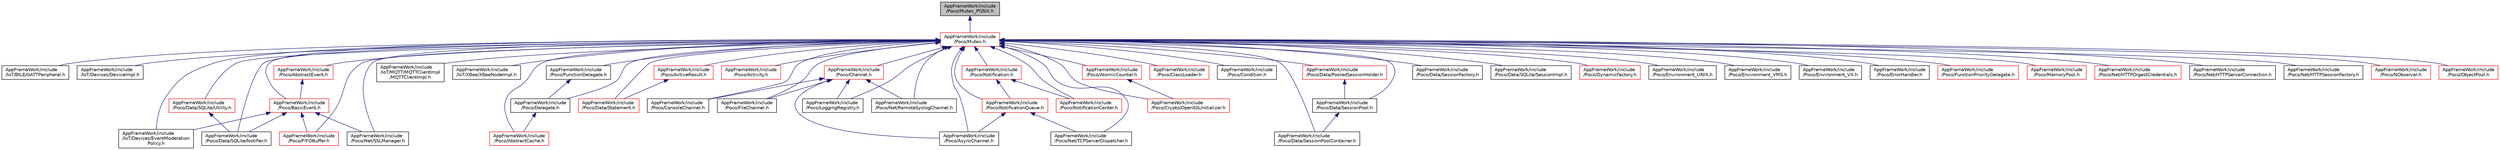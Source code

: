 digraph "AppFrameWork/include/Poco/Mutex_POSIX.h"
{
 // LATEX_PDF_SIZE
  edge [fontname="Helvetica",fontsize="10",labelfontname="Helvetica",labelfontsize="10"];
  node [fontname="Helvetica",fontsize="10",shape=record];
  Node1 [label="AppFrameWork/include\l/Poco/Mutex_POSIX.h",height=0.2,width=0.4,color="black", fillcolor="grey75", style="filled", fontcolor="black",tooltip=" "];
  Node1 -> Node2 [dir="back",color="midnightblue",fontsize="10",style="solid"];
  Node2 [label="AppFrameWork/include\l/Poco/Mutex.h",height=0.2,width=0.4,color="red", fillcolor="white", style="filled",URL="$Mutex_8h.html",tooltip=" "];
  Node2 -> Node3 [dir="back",color="midnightblue",fontsize="10",style="solid"];
  Node3 [label="AppFrameWork/include\l/IoT/BtLE/GATTPeripheral.h",height=0.2,width=0.4,color="black", fillcolor="white", style="filled",URL="$GATTPeripheral_8h.html",tooltip=" "];
  Node2 -> Node4 [dir="back",color="midnightblue",fontsize="10",style="solid"];
  Node4 [label="AppFrameWork/include\l/IoT/Devices/DeviceImpl.h",height=0.2,width=0.4,color="black", fillcolor="white", style="filled",URL="$DeviceImpl_8h.html",tooltip=" "];
  Node2 -> Node5 [dir="back",color="midnightblue",fontsize="10",style="solid"];
  Node5 [label="AppFrameWork/include\l/IoT/Devices/EventModeration\lPolicy.h",height=0.2,width=0.4,color="black", fillcolor="white", style="filled",URL="$EventModerationPolicy_8h.html",tooltip=" "];
  Node2 -> Node6 [dir="back",color="midnightblue",fontsize="10",style="solid"];
  Node6 [label="AppFrameWork/include\l/IoT/MQTT/MQTTClientImpl\l/MQTTClientImpl.h",height=0.2,width=0.4,color="black", fillcolor="white", style="filled",URL="$MQTTClientImpl_8h.html",tooltip=" "];
  Node2 -> Node7 [dir="back",color="midnightblue",fontsize="10",style="solid"];
  Node7 [label="AppFrameWork/include\l/IoT/XBee/XBeeNodeImpl.h",height=0.2,width=0.4,color="black", fillcolor="white", style="filled",URL="$XBeeNodeImpl_8h.html",tooltip=" "];
  Node2 -> Node8 [dir="back",color="midnightblue",fontsize="10",style="solid"];
  Node8 [label="AppFrameWork/include\l/Poco/AbstractCache.h",height=0.2,width=0.4,color="red", fillcolor="white", style="filled",URL="$AbstractCache_8h.html",tooltip=" "];
  Node2 -> Node23 [dir="back",color="midnightblue",fontsize="10",style="solid"];
  Node23 [label="AppFrameWork/include\l/Poco/AbstractEvent.h",height=0.2,width=0.4,color="red", fillcolor="white", style="filled",URL="$AbstractEvent_8h.html",tooltip=" "];
  Node23 -> Node24 [dir="back",color="midnightblue",fontsize="10",style="solid"];
  Node24 [label="AppFrameWork/include\l/Poco/BasicEvent.h",height=0.2,width=0.4,color="red", fillcolor="white", style="filled",URL="$BasicEvent_8h.html",tooltip=" "];
  Node24 -> Node5 [dir="back",color="midnightblue",fontsize="10",style="solid"];
  Node24 -> Node288 [dir="back",color="midnightblue",fontsize="10",style="solid"];
  Node288 [label="AppFrameWork/include\l/Poco/Data/SQLite/Notifier.h",height=0.2,width=0.4,color="black", fillcolor="white", style="filled",URL="$Notifier_8h.html",tooltip=" "];
  Node24 -> Node291 [dir="back",color="midnightblue",fontsize="10",style="solid"];
  Node291 [label="AppFrameWork/include\l/Poco/FIFOBuffer.h",height=0.2,width=0.4,color="red", fillcolor="white", style="filled",URL="$FIFOBuffer_8h.html",tooltip=" "];
  Node24 -> Node340 [dir="back",color="midnightblue",fontsize="10",style="solid"];
  Node340 [label="AppFrameWork/include\l/Poco/Net/SSLManager.h",height=0.2,width=0.4,color="black", fillcolor="white", style="filled",URL="$SSLManager_8h.html",tooltip=" "];
  Node2 -> Node393 [dir="back",color="midnightblue",fontsize="10",style="solid"];
  Node393 [label="AppFrameWork/include\l/Poco/ActiveResult.h",height=0.2,width=0.4,color="red", fillcolor="white", style="filled",URL="$ActiveResult_8h.html",tooltip=" "];
  Node393 -> Node396 [dir="back",color="midnightblue",fontsize="10",style="solid"];
  Node396 [label="AppFrameWork/include\l/Poco/Data/Statement.h",height=0.2,width=0.4,color="red", fillcolor="white", style="filled",URL="$Statement_8h.html",tooltip=" "];
  Node2 -> Node413 [dir="back",color="midnightblue",fontsize="10",style="solid"];
  Node413 [label="AppFrameWork/include\l/Poco/Activity.h",height=0.2,width=0.4,color="red", fillcolor="white", style="filled",URL="$Activity_8h.html",tooltip=" "];
  Node2 -> Node414 [dir="back",color="midnightblue",fontsize="10",style="solid"];
  Node414 [label="AppFrameWork/include\l/Poco/AsyncChannel.h",height=0.2,width=0.4,color="black", fillcolor="white", style="filled",URL="$AsyncChannel_8h.html",tooltip=" "];
  Node2 -> Node415 [dir="back",color="midnightblue",fontsize="10",style="solid"];
  Node415 [label="AppFrameWork/include\l/Poco/AtomicCounter.h",height=0.2,width=0.4,color="red", fillcolor="white", style="filled",URL="$AtomicCounter_8h.html",tooltip=" "];
  Node415 -> Node416 [dir="back",color="midnightblue",fontsize="10",style="solid"];
  Node416 [label="AppFrameWork/include\l/Poco/Crypto/OpenSSLInitializer.h",height=0.2,width=0.4,color="red", fillcolor="white", style="filled",URL="$OpenSSLInitializer_8h.html",tooltip=" "];
  Node2 -> Node24 [dir="back",color="midnightblue",fontsize="10",style="solid"];
  Node2 -> Node444 [dir="back",color="midnightblue",fontsize="10",style="solid"];
  Node444 [label="AppFrameWork/include\l/Poco/Channel.h",height=0.2,width=0.4,color="red", fillcolor="white", style="filled",URL="$Channel_8h.html",tooltip=" "];
  Node444 -> Node414 [dir="back",color="midnightblue",fontsize="10",style="solid"];
  Node444 -> Node445 [dir="back",color="midnightblue",fontsize="10",style="solid"];
  Node445 [label="AppFrameWork/include\l/Poco/ConsoleChannel.h",height=0.2,width=0.4,color="black", fillcolor="white", style="filled",URL="$ConsoleChannel_8h.html",tooltip=" "];
  Node444 -> Node448 [dir="back",color="midnightblue",fontsize="10",style="solid"];
  Node448 [label="AppFrameWork/include\l/Poco/FileChannel.h",height=0.2,width=0.4,color="black", fillcolor="white", style="filled",URL="$FileChannel_8h.html",tooltip=" "];
  Node444 -> Node457 [dir="back",color="midnightblue",fontsize="10",style="solid"];
  Node457 [label="AppFrameWork/include\l/Poco/LoggingRegistry.h",height=0.2,width=0.4,color="black", fillcolor="white", style="filled",URL="$LoggingRegistry_8h.html",tooltip=" "];
  Node444 -> Node458 [dir="back",color="midnightblue",fontsize="10",style="solid"];
  Node458 [label="AppFrameWork/include\l/Poco/Net/RemoteSyslogChannel.h",height=0.2,width=0.4,color="black", fillcolor="white", style="filled",URL="$RemoteSyslogChannel_8h.html",tooltip=" "];
  Node2 -> Node672 [dir="back",color="midnightblue",fontsize="10",style="solid"];
  Node672 [label="AppFrameWork/include\l/Poco/ClassLoader.h",height=0.2,width=0.4,color="red", fillcolor="white", style="filled",URL="$ClassLoader_8h.html",tooltip=" "];
  Node2 -> Node673 [dir="back",color="midnightblue",fontsize="10",style="solid"];
  Node673 [label="AppFrameWork/include\l/Poco/Condition.h",height=0.2,width=0.4,color="black", fillcolor="white", style="filled",URL="$Condition_8h.html",tooltip=" "];
  Node2 -> Node445 [dir="back",color="midnightblue",fontsize="10",style="solid"];
  Node2 -> Node416 [dir="back",color="midnightblue",fontsize="10",style="solid"];
  Node2 -> Node491 [dir="back",color="midnightblue",fontsize="10",style="solid"];
  Node491 [label="AppFrameWork/include\l/Poco/Data/PooledSessionHolder.h",height=0.2,width=0.4,color="red", fillcolor="white", style="filled",URL="$PooledSessionHolder_8h.html",tooltip=" "];
  Node491 -> Node402 [dir="back",color="midnightblue",fontsize="10",style="solid"];
  Node402 [label="AppFrameWork/include\l/Poco/Data/SessionPool.h",height=0.2,width=0.4,color="black", fillcolor="white", style="filled",URL="$SessionPool_8h.html",tooltip=" "];
  Node402 -> Node403 [dir="back",color="midnightblue",fontsize="10",style="solid"];
  Node403 [label="AppFrameWork/include\l/Poco/Data/SessionPoolContainer.h",height=0.2,width=0.4,color="black", fillcolor="white", style="filled",URL="$SessionPoolContainer_8h.html",tooltip=" "];
  Node2 -> Node401 [dir="back",color="midnightblue",fontsize="10",style="solid"];
  Node401 [label="AppFrameWork/include\l/Poco/Data/SessionFactory.h",height=0.2,width=0.4,color="black", fillcolor="white", style="filled",URL="$SessionFactory_8h.html",tooltip=" "];
  Node2 -> Node402 [dir="back",color="midnightblue",fontsize="10",style="solid"];
  Node2 -> Node403 [dir="back",color="midnightblue",fontsize="10",style="solid"];
  Node2 -> Node288 [dir="back",color="midnightblue",fontsize="10",style="solid"];
  Node2 -> Node488 [dir="back",color="midnightblue",fontsize="10",style="solid"];
  Node488 [label="AppFrameWork/include\l/Poco/Data/SQLite/SessionImpl.h",height=0.2,width=0.4,color="black", fillcolor="white", style="filled",URL="$SQLite_2SessionImpl_8h.html",tooltip=" "];
  Node2 -> Node404 [dir="back",color="midnightblue",fontsize="10",style="solid"];
  Node404 [label="AppFrameWork/include\l/Poco/Data/SQLite/Utility.h",height=0.2,width=0.4,color="red", fillcolor="white", style="filled",URL="$Data_2SQLite_2Utility_8h.html",tooltip=" "];
  Node404 -> Node288 [dir="back",color="midnightblue",fontsize="10",style="solid"];
  Node2 -> Node396 [dir="back",color="midnightblue",fontsize="10",style="solid"];
  Node2 -> Node674 [dir="back",color="midnightblue",fontsize="10",style="solid"];
  Node674 [label="AppFrameWork/include\l/Poco/Delegate.h",height=0.2,width=0.4,color="black", fillcolor="white", style="filled",URL="$Delegate_8h.html",tooltip=" "];
  Node674 -> Node8 [dir="back",color="midnightblue",fontsize="10",style="solid"];
  Node2 -> Node675 [dir="back",color="midnightblue",fontsize="10",style="solid"];
  Node675 [label="AppFrameWork/include\l/Poco/DynamicFactory.h",height=0.2,width=0.4,color="red", fillcolor="white", style="filled",URL="$DynamicFactory_8h.html",tooltip=" "];
  Node2 -> Node676 [dir="back",color="midnightblue",fontsize="10",style="solid"];
  Node676 [label="AppFrameWork/include\l/Poco/Environment_UNIX.h",height=0.2,width=0.4,color="black", fillcolor="white", style="filled",URL="$Environment__UNIX_8h.html",tooltip=" "];
  Node2 -> Node677 [dir="back",color="midnightblue",fontsize="10",style="solid"];
  Node677 [label="AppFrameWork/include\l/Poco/Environment_VMS.h",height=0.2,width=0.4,color="black", fillcolor="white", style="filled",URL="$Environment__VMS_8h.html",tooltip=" "];
  Node2 -> Node678 [dir="back",color="midnightblue",fontsize="10",style="solid"];
  Node678 [label="AppFrameWork/include\l/Poco/Environment_VX.h",height=0.2,width=0.4,color="black", fillcolor="white", style="filled",URL="$Environment__VX_8h.html",tooltip=" "];
  Node2 -> Node679 [dir="back",color="midnightblue",fontsize="10",style="solid"];
  Node679 [label="AppFrameWork/include\l/Poco/ErrorHandler.h",height=0.2,width=0.4,color="black", fillcolor="white", style="filled",URL="$ErrorHandler_8h.html",tooltip=" "];
  Node2 -> Node291 [dir="back",color="midnightblue",fontsize="10",style="solid"];
  Node2 -> Node448 [dir="back",color="midnightblue",fontsize="10",style="solid"];
  Node2 -> Node680 [dir="back",color="midnightblue",fontsize="10",style="solid"];
  Node680 [label="AppFrameWork/include\l/Poco/FunctionDelegate.h",height=0.2,width=0.4,color="black", fillcolor="white", style="filled",URL="$FunctionDelegate_8h.html",tooltip=" "];
  Node680 -> Node674 [dir="back",color="midnightblue",fontsize="10",style="solid"];
  Node2 -> Node681 [dir="back",color="midnightblue",fontsize="10",style="solid"];
  Node681 [label="AppFrameWork/include\l/Poco/FunctionPriorityDelegate.h",height=0.2,width=0.4,color="red", fillcolor="white", style="filled",URL="$FunctionPriorityDelegate_8h.html",tooltip=" "];
  Node2 -> Node457 [dir="back",color="midnightblue",fontsize="10",style="solid"];
  Node2 -> Node683 [dir="back",color="midnightblue",fontsize="10",style="solid"];
  Node683 [label="AppFrameWork/include\l/Poco/MemoryPool.h",height=0.2,width=0.4,color="red", fillcolor="white", style="filled",URL="$MemoryPool_8h.html",tooltip=" "];
  Node2 -> Node690 [dir="back",color="midnightblue",fontsize="10",style="solid"];
  Node690 [label="AppFrameWork/include\l/Poco/Net/HTTPDigestCredentials.h",height=0.2,width=0.4,color="red", fillcolor="white", style="filled",URL="$HTTPDigestCredentials_8h.html",tooltip=" "];
  Node2 -> Node322 [dir="back",color="midnightblue",fontsize="10",style="solid"];
  Node322 [label="AppFrameWork/include\l/Poco/Net/HTTPServerConnection.h",height=0.2,width=0.4,color="black", fillcolor="white", style="filled",URL="$HTTPServerConnection_8h.html",tooltip=" "];
  Node2 -> Node645 [dir="back",color="midnightblue",fontsize="10",style="solid"];
  Node645 [label="AppFrameWork/include\l/Poco/Net/HTTPSessionFactory.h",height=0.2,width=0.4,color="black", fillcolor="white", style="filled",URL="$HTTPSessionFactory_8h.html",tooltip=" "];
  Node2 -> Node458 [dir="back",color="midnightblue",fontsize="10",style="solid"];
  Node2 -> Node340 [dir="back",color="midnightblue",fontsize="10",style="solid"];
  Node2 -> Node325 [dir="back",color="midnightblue",fontsize="10",style="solid"];
  Node325 [label="AppFrameWork/include\l/Poco/Net/TCPServerDispatcher.h",height=0.2,width=0.4,color="black", fillcolor="white", style="filled",URL="$TCPServerDispatcher_8h.html",tooltip=" "];
  Node2 -> Node527 [dir="back",color="midnightblue",fontsize="10",style="solid"];
  Node527 [label="AppFrameWork/include\l/Poco/NObserver.h",height=0.2,width=0.4,color="red", fillcolor="white", style="filled",URL="$NObserver_8h.html",tooltip=" "];
  Node2 -> Node525 [dir="back",color="midnightblue",fontsize="10",style="solid"];
  Node525 [label="AppFrameWork/include\l/Poco/Notification.h",height=0.2,width=0.4,color="red", fillcolor="white", style="filled",URL="$Notification_8h.html",tooltip=" "];
  Node525 -> Node529 [dir="back",color="midnightblue",fontsize="10",style="solid"];
  Node529 [label="AppFrameWork/include\l/Poco/NotificationCenter.h",height=0.2,width=0.4,color="red", fillcolor="white", style="filled",URL="$NotificationCenter_8h.html",tooltip=" "];
  Node525 -> Node531 [dir="back",color="midnightblue",fontsize="10",style="solid"];
  Node531 [label="AppFrameWork/include\l/Poco/NotificationQueue.h",height=0.2,width=0.4,color="red", fillcolor="white", style="filled",URL="$NotificationQueue_8h.html",tooltip=" "];
  Node531 -> Node414 [dir="back",color="midnightblue",fontsize="10",style="solid"];
  Node531 -> Node325 [dir="back",color="midnightblue",fontsize="10",style="solid"];
  Node2 -> Node529 [dir="back",color="midnightblue",fontsize="10",style="solid"];
  Node2 -> Node531 [dir="back",color="midnightblue",fontsize="10",style="solid"];
  Node2 -> Node647 [dir="back",color="midnightblue",fontsize="10",style="solid"];
  Node647 [label="AppFrameWork/include\l/Poco/ObjectPool.h",height=0.2,width=0.4,color="red", fillcolor="white", style="filled",URL="$ObjectPool_8h.html",tooltip=" "];
}
